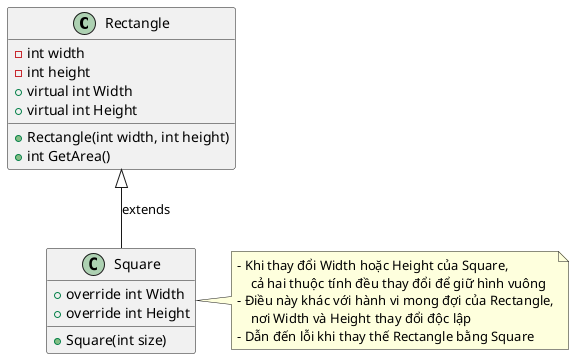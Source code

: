 @startuml

class Rectangle {
    -int width
    -int height
    +virtual int Width 
    +virtual int Height 
    +Rectangle(int width, int height)
    +int GetArea()
}

class Square {
    +override int Width 
    +override int Height 
    +Square(int size)
}

' Relations between classes
Rectangle <|-- Square : extends

note right of Square
- Khi thay đổi Width hoặc Height của Square,
    cả hai thuộc tính đều thay đổi để giữ hình vuông
- Điều này khác với hành vi mong đợi của Rectangle,
    nơi Width và Height thay đổi độc lập
- Dẫn đến lỗi khi thay thế Rectangle bằng Square
endnote

@enduml